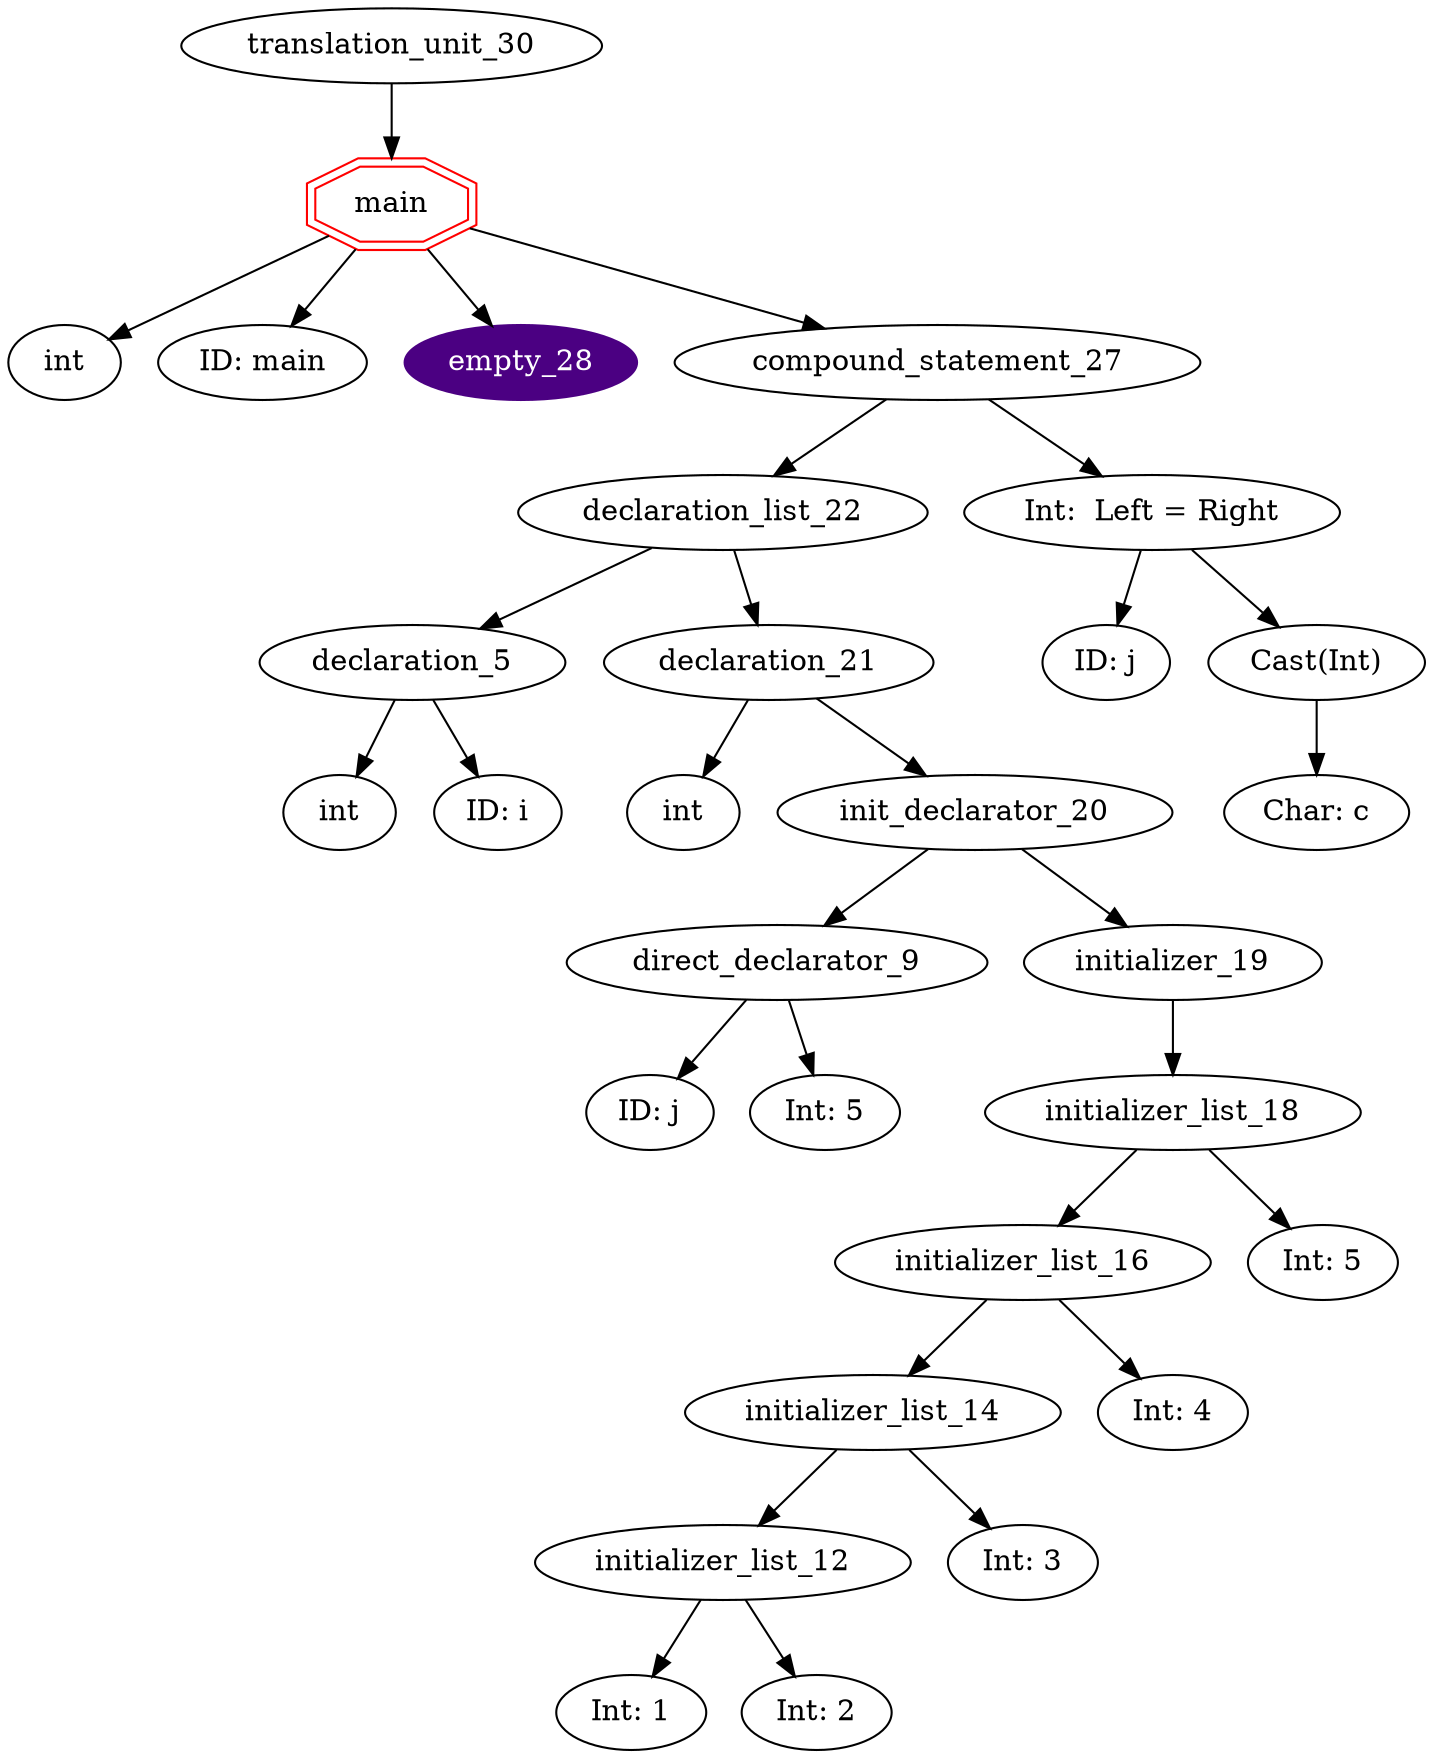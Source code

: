 digraph AST {
	translation_unit_30 -> function_definition_29;
	function_definition_29 [shape=doubleoctagon,color=red,label="main"]
	function_definition_29 -> type_specifier_0;
	type_specifier_0 [label="int"]
	function_definition_29 -> identifier_1;
	identifier_1 [label="ID: main"]
	function_definition_29 -> empty_28;
	empty_28 [style=filled,color=indigo,fontcolor=white]
	function_definition_29 -> compound_statement_27;
	compound_statement_27 -> declaration_list_22;
	declaration_list_22 -> declaration_5;
	declaration_5 -> type_specifier_3;
	type_specifier_3 [label="int"]
	declaration_5 -> identifier_4;
	identifier_4 [label="ID: i"]
	declaration_list_22 -> declaration_21;
	declaration_21 -> type_specifier_6;
	type_specifier_6 [label="int"]
	declaration_21 -> init_declarator_20;
	init_declarator_20 -> direct_declarator_9;
	direct_declarator_9 -> identifier_7;
	identifier_7 [label="ID: j"]
	direct_declarator_9 -> constant_8;
	constant_8 [label="Int: 5"]
	init_declarator_20 -> initializer_19;
	initializer_19 -> initializer_list_18;
	initializer_list_18 -> initializer_list_16;
	initializer_list_16 -> initializer_list_14;
	initializer_list_14 -> initializer_list_12;
	initializer_list_12 -> constant_10;
	constant_10 [label="Int: 1"]
	initializer_list_12 -> constant_11;
	constant_11 [label="Int: 2"]
	initializer_list_14 -> constant_13;
	constant_13 [label="Int: 3"]
	initializer_list_16 -> constant_15;
	constant_15 [label="Int: 4"]
	initializer_list_18 -> constant_17;
	constant_17 [label="Int: 5"]
	compound_statement_27 -> assignment_expression_25;
	assignment_expression_25 [label="Int:  Left = Right"]
	assignment_expression_25 -> identifier_23;
	identifier_23 [label="ID: j"]
	assignment_expression_25 -> Implicit_Cast26;
	Implicit_Cast26 [label="Cast(Int)"]
	Implicit_Cast26 -> constant_24;
	constant_24 [label="Char: c"]
}
